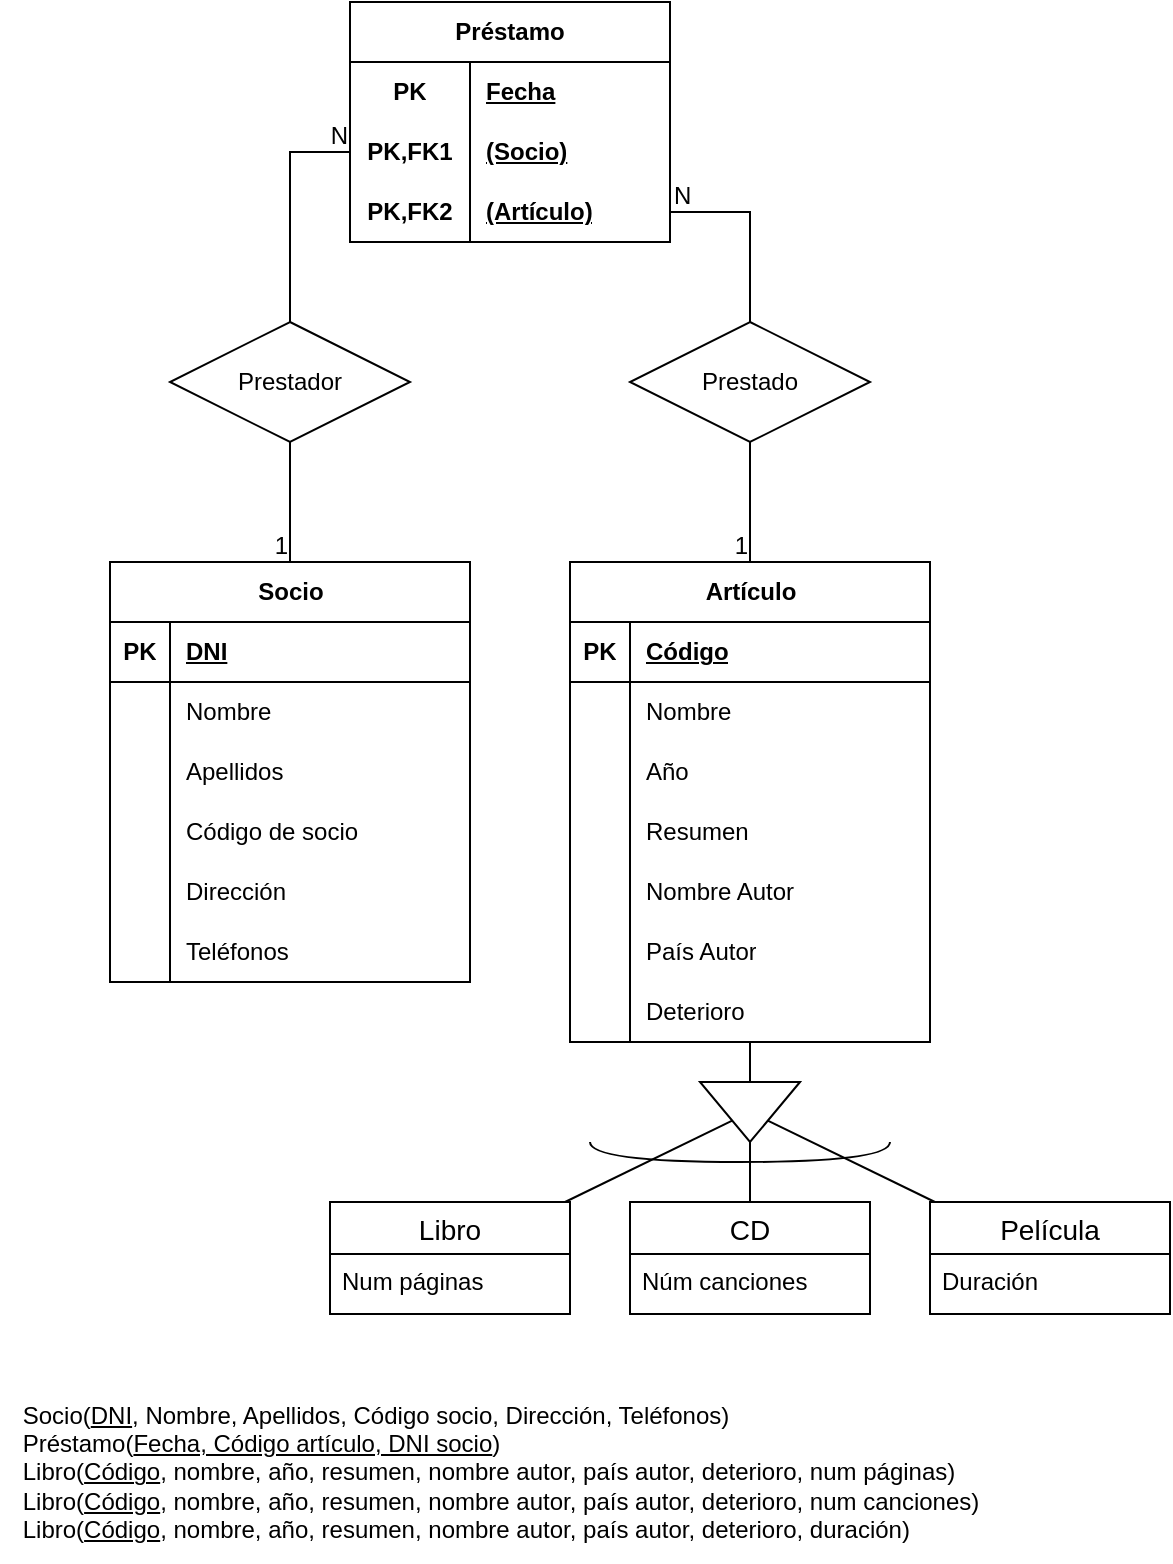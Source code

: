 <mxfile version="21.0.10" type="github">
  <diagram name="Pàgina-1" id="Pn0JQkNo0I3w2LSZuNBC">
    <mxGraphModel dx="1120" dy="484" grid="1" gridSize="10" guides="1" tooltips="1" connect="1" arrows="1" fold="1" page="1" pageScale="1" pageWidth="827" pageHeight="1169" math="0" shadow="0">
      <root>
        <mxCell id="0" />
        <mxCell id="1" parent="0" />
        <mxCell id="9F2lfe1ozfih3_Yw8Zg4-1" value="Socio" style="shape=table;startSize=30;container=1;collapsible=1;childLayout=tableLayout;fixedRows=1;rowLines=0;fontStyle=1;align=center;resizeLast=1;html=1;" parent="1" vertex="1">
          <mxGeometry x="110" y="350" width="180" height="210" as="geometry" />
        </mxCell>
        <mxCell id="9F2lfe1ozfih3_Yw8Zg4-2" value="" style="shape=tableRow;horizontal=0;startSize=0;swimlaneHead=0;swimlaneBody=0;fillColor=none;collapsible=0;dropTarget=0;points=[[0,0.5],[1,0.5]];portConstraint=eastwest;top=0;left=0;right=0;bottom=1;" parent="9F2lfe1ozfih3_Yw8Zg4-1" vertex="1">
          <mxGeometry y="30" width="180" height="30" as="geometry" />
        </mxCell>
        <mxCell id="9F2lfe1ozfih3_Yw8Zg4-3" value="PK" style="shape=partialRectangle;connectable=0;fillColor=none;top=0;left=0;bottom=0;right=0;fontStyle=1;overflow=hidden;whiteSpace=wrap;html=1;" parent="9F2lfe1ozfih3_Yw8Zg4-2" vertex="1">
          <mxGeometry width="30" height="30" as="geometry">
            <mxRectangle width="30" height="30" as="alternateBounds" />
          </mxGeometry>
        </mxCell>
        <mxCell id="9F2lfe1ozfih3_Yw8Zg4-4" value="DNI" style="shape=partialRectangle;connectable=0;fillColor=none;top=0;left=0;bottom=0;right=0;align=left;spacingLeft=6;fontStyle=5;overflow=hidden;whiteSpace=wrap;html=1;" parent="9F2lfe1ozfih3_Yw8Zg4-2" vertex="1">
          <mxGeometry x="30" width="150" height="30" as="geometry">
            <mxRectangle width="150" height="30" as="alternateBounds" />
          </mxGeometry>
        </mxCell>
        <mxCell id="9F2lfe1ozfih3_Yw8Zg4-5" value="" style="shape=tableRow;horizontal=0;startSize=0;swimlaneHead=0;swimlaneBody=0;fillColor=none;collapsible=0;dropTarget=0;points=[[0,0.5],[1,0.5]];portConstraint=eastwest;top=0;left=0;right=0;bottom=0;" parent="9F2lfe1ozfih3_Yw8Zg4-1" vertex="1">
          <mxGeometry y="60" width="180" height="30" as="geometry" />
        </mxCell>
        <mxCell id="9F2lfe1ozfih3_Yw8Zg4-6" value="" style="shape=partialRectangle;connectable=0;fillColor=none;top=0;left=0;bottom=0;right=0;editable=1;overflow=hidden;whiteSpace=wrap;html=1;" parent="9F2lfe1ozfih3_Yw8Zg4-5" vertex="1">
          <mxGeometry width="30" height="30" as="geometry">
            <mxRectangle width="30" height="30" as="alternateBounds" />
          </mxGeometry>
        </mxCell>
        <mxCell id="9F2lfe1ozfih3_Yw8Zg4-7" value="Nombre" style="shape=partialRectangle;connectable=0;fillColor=none;top=0;left=0;bottom=0;right=0;align=left;spacingLeft=6;overflow=hidden;whiteSpace=wrap;html=1;" parent="9F2lfe1ozfih3_Yw8Zg4-5" vertex="1">
          <mxGeometry x="30" width="150" height="30" as="geometry">
            <mxRectangle width="150" height="30" as="alternateBounds" />
          </mxGeometry>
        </mxCell>
        <mxCell id="9F2lfe1ozfih3_Yw8Zg4-8" value="" style="shape=tableRow;horizontal=0;startSize=0;swimlaneHead=0;swimlaneBody=0;fillColor=none;collapsible=0;dropTarget=0;points=[[0,0.5],[1,0.5]];portConstraint=eastwest;top=0;left=0;right=0;bottom=0;" parent="9F2lfe1ozfih3_Yw8Zg4-1" vertex="1">
          <mxGeometry y="90" width="180" height="30" as="geometry" />
        </mxCell>
        <mxCell id="9F2lfe1ozfih3_Yw8Zg4-9" value="" style="shape=partialRectangle;connectable=0;fillColor=none;top=0;left=0;bottom=0;right=0;editable=1;overflow=hidden;whiteSpace=wrap;html=1;" parent="9F2lfe1ozfih3_Yw8Zg4-8" vertex="1">
          <mxGeometry width="30" height="30" as="geometry">
            <mxRectangle width="30" height="30" as="alternateBounds" />
          </mxGeometry>
        </mxCell>
        <mxCell id="9F2lfe1ozfih3_Yw8Zg4-10" value="Apellidos" style="shape=partialRectangle;connectable=0;fillColor=none;top=0;left=0;bottom=0;right=0;align=left;spacingLeft=6;overflow=hidden;whiteSpace=wrap;html=1;" parent="9F2lfe1ozfih3_Yw8Zg4-8" vertex="1">
          <mxGeometry x="30" width="150" height="30" as="geometry">
            <mxRectangle width="150" height="30" as="alternateBounds" />
          </mxGeometry>
        </mxCell>
        <mxCell id="9F2lfe1ozfih3_Yw8Zg4-11" value="" style="shape=tableRow;horizontal=0;startSize=0;swimlaneHead=0;swimlaneBody=0;fillColor=none;collapsible=0;dropTarget=0;points=[[0,0.5],[1,0.5]];portConstraint=eastwest;top=0;left=0;right=0;bottom=0;" parent="9F2lfe1ozfih3_Yw8Zg4-1" vertex="1">
          <mxGeometry y="120" width="180" height="30" as="geometry" />
        </mxCell>
        <mxCell id="9F2lfe1ozfih3_Yw8Zg4-12" value="" style="shape=partialRectangle;connectable=0;fillColor=none;top=0;left=0;bottom=0;right=0;editable=1;overflow=hidden;whiteSpace=wrap;html=1;" parent="9F2lfe1ozfih3_Yw8Zg4-11" vertex="1">
          <mxGeometry width="30" height="30" as="geometry">
            <mxRectangle width="30" height="30" as="alternateBounds" />
          </mxGeometry>
        </mxCell>
        <mxCell id="9F2lfe1ozfih3_Yw8Zg4-13" value="Código de socio" style="shape=partialRectangle;connectable=0;fillColor=none;top=0;left=0;bottom=0;right=0;align=left;spacingLeft=6;overflow=hidden;whiteSpace=wrap;html=1;" parent="9F2lfe1ozfih3_Yw8Zg4-11" vertex="1">
          <mxGeometry x="30" width="150" height="30" as="geometry">
            <mxRectangle width="150" height="30" as="alternateBounds" />
          </mxGeometry>
        </mxCell>
        <mxCell id="9F2lfe1ozfih3_Yw8Zg4-14" value="" style="shape=tableRow;horizontal=0;startSize=0;swimlaneHead=0;swimlaneBody=0;fillColor=none;collapsible=0;dropTarget=0;points=[[0,0.5],[1,0.5]];portConstraint=eastwest;top=0;left=0;right=0;bottom=0;" parent="9F2lfe1ozfih3_Yw8Zg4-1" vertex="1">
          <mxGeometry y="150" width="180" height="30" as="geometry" />
        </mxCell>
        <mxCell id="9F2lfe1ozfih3_Yw8Zg4-15" value="" style="shape=partialRectangle;connectable=0;fillColor=none;top=0;left=0;bottom=0;right=0;editable=1;overflow=hidden;whiteSpace=wrap;html=1;" parent="9F2lfe1ozfih3_Yw8Zg4-14" vertex="1">
          <mxGeometry width="30" height="30" as="geometry">
            <mxRectangle width="30" height="30" as="alternateBounds" />
          </mxGeometry>
        </mxCell>
        <mxCell id="9F2lfe1ozfih3_Yw8Zg4-16" value="Dirección" style="shape=partialRectangle;connectable=0;fillColor=none;top=0;left=0;bottom=0;right=0;align=left;spacingLeft=6;overflow=hidden;whiteSpace=wrap;html=1;" parent="9F2lfe1ozfih3_Yw8Zg4-14" vertex="1">
          <mxGeometry x="30" width="150" height="30" as="geometry">
            <mxRectangle width="150" height="30" as="alternateBounds" />
          </mxGeometry>
        </mxCell>
        <mxCell id="9F2lfe1ozfih3_Yw8Zg4-17" value="" style="shape=tableRow;horizontal=0;startSize=0;swimlaneHead=0;swimlaneBody=0;fillColor=none;collapsible=0;dropTarget=0;points=[[0,0.5],[1,0.5]];portConstraint=eastwest;top=0;left=0;right=0;bottom=0;" parent="9F2lfe1ozfih3_Yw8Zg4-1" vertex="1">
          <mxGeometry y="180" width="180" height="30" as="geometry" />
        </mxCell>
        <mxCell id="9F2lfe1ozfih3_Yw8Zg4-18" value="" style="shape=partialRectangle;connectable=0;fillColor=none;top=0;left=0;bottom=0;right=0;editable=1;overflow=hidden;whiteSpace=wrap;html=1;" parent="9F2lfe1ozfih3_Yw8Zg4-17" vertex="1">
          <mxGeometry width="30" height="30" as="geometry">
            <mxRectangle width="30" height="30" as="alternateBounds" />
          </mxGeometry>
        </mxCell>
        <mxCell id="9F2lfe1ozfih3_Yw8Zg4-19" value="Teléfonos" style="shape=partialRectangle;connectable=0;fillColor=none;top=0;left=0;bottom=0;right=0;align=left;spacingLeft=6;overflow=hidden;whiteSpace=wrap;html=1;" parent="9F2lfe1ozfih3_Yw8Zg4-17" vertex="1">
          <mxGeometry x="30" width="150" height="30" as="geometry">
            <mxRectangle width="150" height="30" as="alternateBounds" />
          </mxGeometry>
        </mxCell>
        <mxCell id="9F2lfe1ozfih3_Yw8Zg4-20" value="Artículo" style="shape=table;startSize=30;container=1;collapsible=1;childLayout=tableLayout;fixedRows=1;rowLines=0;fontStyle=1;align=center;resizeLast=1;html=1;" parent="1" vertex="1">
          <mxGeometry x="340" y="350" width="180" height="240" as="geometry" />
        </mxCell>
        <mxCell id="9F2lfe1ozfih3_Yw8Zg4-21" value="" style="shape=tableRow;horizontal=0;startSize=0;swimlaneHead=0;swimlaneBody=0;fillColor=none;collapsible=0;dropTarget=0;points=[[0,0.5],[1,0.5]];portConstraint=eastwest;top=0;left=0;right=0;bottom=1;" parent="9F2lfe1ozfih3_Yw8Zg4-20" vertex="1">
          <mxGeometry y="30" width="180" height="30" as="geometry" />
        </mxCell>
        <mxCell id="9F2lfe1ozfih3_Yw8Zg4-22" value="PK" style="shape=partialRectangle;connectable=0;fillColor=none;top=0;left=0;bottom=0;right=0;fontStyle=1;overflow=hidden;whiteSpace=wrap;html=1;" parent="9F2lfe1ozfih3_Yw8Zg4-21" vertex="1">
          <mxGeometry width="30" height="30" as="geometry">
            <mxRectangle width="30" height="30" as="alternateBounds" />
          </mxGeometry>
        </mxCell>
        <mxCell id="9F2lfe1ozfih3_Yw8Zg4-23" value="Código" style="shape=partialRectangle;connectable=0;fillColor=none;top=0;left=0;bottom=0;right=0;align=left;spacingLeft=6;fontStyle=5;overflow=hidden;whiteSpace=wrap;html=1;" parent="9F2lfe1ozfih3_Yw8Zg4-21" vertex="1">
          <mxGeometry x="30" width="150" height="30" as="geometry">
            <mxRectangle width="150" height="30" as="alternateBounds" />
          </mxGeometry>
        </mxCell>
        <mxCell id="9F2lfe1ozfih3_Yw8Zg4-24" value="" style="shape=tableRow;horizontal=0;startSize=0;swimlaneHead=0;swimlaneBody=0;fillColor=none;collapsible=0;dropTarget=0;points=[[0,0.5],[1,0.5]];portConstraint=eastwest;top=0;left=0;right=0;bottom=0;" parent="9F2lfe1ozfih3_Yw8Zg4-20" vertex="1">
          <mxGeometry y="60" width="180" height="30" as="geometry" />
        </mxCell>
        <mxCell id="9F2lfe1ozfih3_Yw8Zg4-25" value="" style="shape=partialRectangle;connectable=0;fillColor=none;top=0;left=0;bottom=0;right=0;editable=1;overflow=hidden;whiteSpace=wrap;html=1;" parent="9F2lfe1ozfih3_Yw8Zg4-24" vertex="1">
          <mxGeometry width="30" height="30" as="geometry">
            <mxRectangle width="30" height="30" as="alternateBounds" />
          </mxGeometry>
        </mxCell>
        <mxCell id="9F2lfe1ozfih3_Yw8Zg4-26" value="Nombre" style="shape=partialRectangle;connectable=0;fillColor=none;top=0;left=0;bottom=0;right=0;align=left;spacingLeft=6;overflow=hidden;whiteSpace=wrap;html=1;" parent="9F2lfe1ozfih3_Yw8Zg4-24" vertex="1">
          <mxGeometry x="30" width="150" height="30" as="geometry">
            <mxRectangle width="150" height="30" as="alternateBounds" />
          </mxGeometry>
        </mxCell>
        <mxCell id="9F2lfe1ozfih3_Yw8Zg4-27" value="" style="shape=tableRow;horizontal=0;startSize=0;swimlaneHead=0;swimlaneBody=0;fillColor=none;collapsible=0;dropTarget=0;points=[[0,0.5],[1,0.5]];portConstraint=eastwest;top=0;left=0;right=0;bottom=0;" parent="9F2lfe1ozfih3_Yw8Zg4-20" vertex="1">
          <mxGeometry y="90" width="180" height="30" as="geometry" />
        </mxCell>
        <mxCell id="9F2lfe1ozfih3_Yw8Zg4-28" value="" style="shape=partialRectangle;connectable=0;fillColor=none;top=0;left=0;bottom=0;right=0;editable=1;overflow=hidden;whiteSpace=wrap;html=1;" parent="9F2lfe1ozfih3_Yw8Zg4-27" vertex="1">
          <mxGeometry width="30" height="30" as="geometry">
            <mxRectangle width="30" height="30" as="alternateBounds" />
          </mxGeometry>
        </mxCell>
        <mxCell id="9F2lfe1ozfih3_Yw8Zg4-29" value="Año" style="shape=partialRectangle;connectable=0;fillColor=none;top=0;left=0;bottom=0;right=0;align=left;spacingLeft=6;overflow=hidden;whiteSpace=wrap;html=1;" parent="9F2lfe1ozfih3_Yw8Zg4-27" vertex="1">
          <mxGeometry x="30" width="150" height="30" as="geometry">
            <mxRectangle width="150" height="30" as="alternateBounds" />
          </mxGeometry>
        </mxCell>
        <mxCell id="9F2lfe1ozfih3_Yw8Zg4-30" value="" style="shape=tableRow;horizontal=0;startSize=0;swimlaneHead=0;swimlaneBody=0;fillColor=none;collapsible=0;dropTarget=0;points=[[0,0.5],[1,0.5]];portConstraint=eastwest;top=0;left=0;right=0;bottom=0;" parent="9F2lfe1ozfih3_Yw8Zg4-20" vertex="1">
          <mxGeometry y="120" width="180" height="30" as="geometry" />
        </mxCell>
        <mxCell id="9F2lfe1ozfih3_Yw8Zg4-31" value="" style="shape=partialRectangle;connectable=0;fillColor=none;top=0;left=0;bottom=0;right=0;editable=1;overflow=hidden;whiteSpace=wrap;html=1;" parent="9F2lfe1ozfih3_Yw8Zg4-30" vertex="1">
          <mxGeometry width="30" height="30" as="geometry">
            <mxRectangle width="30" height="30" as="alternateBounds" />
          </mxGeometry>
        </mxCell>
        <mxCell id="9F2lfe1ozfih3_Yw8Zg4-32" value="Resumen" style="shape=partialRectangle;connectable=0;fillColor=none;top=0;left=0;bottom=0;right=0;align=left;spacingLeft=6;overflow=hidden;whiteSpace=wrap;html=1;" parent="9F2lfe1ozfih3_Yw8Zg4-30" vertex="1">
          <mxGeometry x="30" width="150" height="30" as="geometry">
            <mxRectangle width="150" height="30" as="alternateBounds" />
          </mxGeometry>
        </mxCell>
        <mxCell id="9F2lfe1ozfih3_Yw8Zg4-33" value="" style="shape=tableRow;horizontal=0;startSize=0;swimlaneHead=0;swimlaneBody=0;fillColor=none;collapsible=0;dropTarget=0;points=[[0,0.5],[1,0.5]];portConstraint=eastwest;top=0;left=0;right=0;bottom=0;" parent="9F2lfe1ozfih3_Yw8Zg4-20" vertex="1">
          <mxGeometry y="150" width="180" height="30" as="geometry" />
        </mxCell>
        <mxCell id="9F2lfe1ozfih3_Yw8Zg4-34" value="" style="shape=partialRectangle;connectable=0;fillColor=none;top=0;left=0;bottom=0;right=0;editable=1;overflow=hidden;whiteSpace=wrap;html=1;" parent="9F2lfe1ozfih3_Yw8Zg4-33" vertex="1">
          <mxGeometry width="30" height="30" as="geometry">
            <mxRectangle width="30" height="30" as="alternateBounds" />
          </mxGeometry>
        </mxCell>
        <mxCell id="9F2lfe1ozfih3_Yw8Zg4-35" value="Nombre Autor" style="shape=partialRectangle;connectable=0;fillColor=none;top=0;left=0;bottom=0;right=0;align=left;spacingLeft=6;overflow=hidden;whiteSpace=wrap;html=1;" parent="9F2lfe1ozfih3_Yw8Zg4-33" vertex="1">
          <mxGeometry x="30" width="150" height="30" as="geometry">
            <mxRectangle width="150" height="30" as="alternateBounds" />
          </mxGeometry>
        </mxCell>
        <mxCell id="9F2lfe1ozfih3_Yw8Zg4-36" value="" style="shape=tableRow;horizontal=0;startSize=0;swimlaneHead=0;swimlaneBody=0;fillColor=none;collapsible=0;dropTarget=0;points=[[0,0.5],[1,0.5]];portConstraint=eastwest;top=0;left=0;right=0;bottom=0;" parent="9F2lfe1ozfih3_Yw8Zg4-20" vertex="1">
          <mxGeometry y="180" width="180" height="30" as="geometry" />
        </mxCell>
        <mxCell id="9F2lfe1ozfih3_Yw8Zg4-37" value="" style="shape=partialRectangle;connectable=0;fillColor=none;top=0;left=0;bottom=0;right=0;editable=1;overflow=hidden;whiteSpace=wrap;html=1;" parent="9F2lfe1ozfih3_Yw8Zg4-36" vertex="1">
          <mxGeometry width="30" height="30" as="geometry">
            <mxRectangle width="30" height="30" as="alternateBounds" />
          </mxGeometry>
        </mxCell>
        <mxCell id="9F2lfe1ozfih3_Yw8Zg4-38" value="País Autor" style="shape=partialRectangle;connectable=0;fillColor=none;top=0;left=0;bottom=0;right=0;align=left;spacingLeft=6;overflow=hidden;whiteSpace=wrap;html=1;" parent="9F2lfe1ozfih3_Yw8Zg4-36" vertex="1">
          <mxGeometry x="30" width="150" height="30" as="geometry">
            <mxRectangle width="150" height="30" as="alternateBounds" />
          </mxGeometry>
        </mxCell>
        <mxCell id="9F2lfe1ozfih3_Yw8Zg4-56" value="" style="shape=tableRow;horizontal=0;startSize=0;swimlaneHead=0;swimlaneBody=0;fillColor=none;collapsible=0;dropTarget=0;points=[[0,0.5],[1,0.5]];portConstraint=eastwest;top=0;left=0;right=0;bottom=0;" parent="9F2lfe1ozfih3_Yw8Zg4-20" vertex="1">
          <mxGeometry y="210" width="180" height="30" as="geometry" />
        </mxCell>
        <mxCell id="9F2lfe1ozfih3_Yw8Zg4-57" value="" style="shape=partialRectangle;connectable=0;fillColor=none;top=0;left=0;bottom=0;right=0;editable=1;overflow=hidden;whiteSpace=wrap;html=1;" parent="9F2lfe1ozfih3_Yw8Zg4-56" vertex="1">
          <mxGeometry width="30" height="30" as="geometry">
            <mxRectangle width="30" height="30" as="alternateBounds" />
          </mxGeometry>
        </mxCell>
        <mxCell id="9F2lfe1ozfih3_Yw8Zg4-58" value="Deterioro" style="shape=partialRectangle;connectable=0;fillColor=none;top=0;left=0;bottom=0;right=0;align=left;spacingLeft=6;overflow=hidden;whiteSpace=wrap;html=1;" parent="9F2lfe1ozfih3_Yw8Zg4-56" vertex="1">
          <mxGeometry x="30" width="150" height="30" as="geometry">
            <mxRectangle width="150" height="30" as="alternateBounds" />
          </mxGeometry>
        </mxCell>
        <mxCell id="9F2lfe1ozfih3_Yw8Zg4-42" value="Libro" style="swimlane;fontStyle=0;childLayout=stackLayout;horizontal=1;startSize=26;horizontalStack=0;resizeParent=1;resizeParentMax=0;resizeLast=0;collapsible=1;marginBottom=0;align=center;fontSize=14;" parent="1" vertex="1">
          <mxGeometry x="220" y="670" width="120" height="56" as="geometry" />
        </mxCell>
        <mxCell id="9F2lfe1ozfih3_Yw8Zg4-43" value="Num páginas" style="text;strokeColor=none;fillColor=none;spacingLeft=4;spacingRight=4;overflow=hidden;rotatable=0;points=[[0,0.5],[1,0.5]];portConstraint=eastwest;fontSize=12;whiteSpace=wrap;html=1;" parent="9F2lfe1ozfih3_Yw8Zg4-42" vertex="1">
          <mxGeometry y="26" width="120" height="30" as="geometry" />
        </mxCell>
        <mxCell id="9F2lfe1ozfih3_Yw8Zg4-46" value="CD" style="swimlane;fontStyle=0;childLayout=stackLayout;horizontal=1;startSize=26;horizontalStack=0;resizeParent=1;resizeParentMax=0;resizeLast=0;collapsible=1;marginBottom=0;align=center;fontSize=14;" parent="1" vertex="1">
          <mxGeometry x="370" y="670" width="120" height="56" as="geometry" />
        </mxCell>
        <mxCell id="9F2lfe1ozfih3_Yw8Zg4-47" value="Núm canciones" style="text;strokeColor=none;fillColor=none;spacingLeft=4;spacingRight=4;overflow=hidden;rotatable=0;points=[[0,0.5],[1,0.5]];portConstraint=eastwest;fontSize=12;whiteSpace=wrap;html=1;" parent="9F2lfe1ozfih3_Yw8Zg4-46" vertex="1">
          <mxGeometry y="26" width="120" height="30" as="geometry" />
        </mxCell>
        <mxCell id="9F2lfe1ozfih3_Yw8Zg4-48" value="Película" style="swimlane;fontStyle=0;childLayout=stackLayout;horizontal=1;startSize=26;horizontalStack=0;resizeParent=1;resizeParentMax=0;resizeLast=0;collapsible=1;marginBottom=0;align=center;fontSize=14;" parent="1" vertex="1">
          <mxGeometry x="520" y="670" width="120" height="56" as="geometry" />
        </mxCell>
        <mxCell id="9F2lfe1ozfih3_Yw8Zg4-49" value="Duración" style="text;strokeColor=none;fillColor=none;spacingLeft=4;spacingRight=4;overflow=hidden;rotatable=0;points=[[0,0.5],[1,0.5]];portConstraint=eastwest;fontSize=12;whiteSpace=wrap;html=1;" parent="9F2lfe1ozfih3_Yw8Zg4-48" vertex="1">
          <mxGeometry y="26" width="120" height="30" as="geometry" />
        </mxCell>
        <mxCell id="9F2lfe1ozfih3_Yw8Zg4-50" value="" style="triangle;whiteSpace=wrap;html=1;rotation=90;" parent="1" vertex="1">
          <mxGeometry x="415" y="600" width="30" height="50" as="geometry" />
        </mxCell>
        <mxCell id="9F2lfe1ozfih3_Yw8Zg4-51" value="" style="endArrow=none;html=1;rounded=0;" parent="1" source="9F2lfe1ozfih3_Yw8Zg4-50" target="9F2lfe1ozfih3_Yw8Zg4-20" edge="1">
          <mxGeometry width="50" height="50" relative="1" as="geometry">
            <mxPoint x="240" y="690" as="sourcePoint" />
            <mxPoint x="290" y="640" as="targetPoint" />
          </mxGeometry>
        </mxCell>
        <mxCell id="9F2lfe1ozfih3_Yw8Zg4-52" value="" style="endArrow=none;html=1;rounded=0;" parent="1" source="9F2lfe1ozfih3_Yw8Zg4-42" target="9F2lfe1ozfih3_Yw8Zg4-50" edge="1">
          <mxGeometry width="50" height="50" relative="1" as="geometry">
            <mxPoint x="280" y="680" as="sourcePoint" />
            <mxPoint x="330" y="630" as="targetPoint" />
          </mxGeometry>
        </mxCell>
        <mxCell id="9F2lfe1ozfih3_Yw8Zg4-53" value="" style="endArrow=none;html=1;rounded=0;" parent="1" source="9F2lfe1ozfih3_Yw8Zg4-50" target="9F2lfe1ozfih3_Yw8Zg4-46" edge="1">
          <mxGeometry width="50" height="50" relative="1" as="geometry">
            <mxPoint x="240" y="670" as="sourcePoint" />
            <mxPoint x="290" y="620" as="targetPoint" />
          </mxGeometry>
        </mxCell>
        <mxCell id="9F2lfe1ozfih3_Yw8Zg4-54" value="" style="endArrow=none;html=1;rounded=0;" parent="1" source="9F2lfe1ozfih3_Yw8Zg4-50" target="9F2lfe1ozfih3_Yw8Zg4-48" edge="1">
          <mxGeometry width="50" height="50" relative="1" as="geometry">
            <mxPoint x="540" y="630" as="sourcePoint" />
            <mxPoint x="590" y="580" as="targetPoint" />
          </mxGeometry>
        </mxCell>
        <mxCell id="9F2lfe1ozfih3_Yw8Zg4-55" value="" style="shape=requiredInterface;html=1;verticalLabelPosition=bottom;sketch=0;rotation=90;" parent="1" vertex="1">
          <mxGeometry x="420" y="570" width="10" height="150" as="geometry" />
        </mxCell>
        <mxCell id="9F2lfe1ozfih3_Yw8Zg4-91" value="Préstamo" style="shape=table;startSize=30;container=1;collapsible=1;childLayout=tableLayout;fixedRows=1;rowLines=0;fontStyle=1;align=center;resizeLast=1;html=1;whiteSpace=wrap;" parent="1" vertex="1">
          <mxGeometry x="230" y="70" width="160" height="120" as="geometry" />
        </mxCell>
        <mxCell id="9F2lfe1ozfih3_Yw8Zg4-92" value="" style="shape=tableRow;horizontal=0;startSize=0;swimlaneHead=0;swimlaneBody=0;fillColor=none;collapsible=0;dropTarget=0;points=[[0,0.5],[1,0.5]];portConstraint=eastwest;top=0;left=0;right=0;bottom=0;html=1;" parent="9F2lfe1ozfih3_Yw8Zg4-91" vertex="1">
          <mxGeometry y="30" width="160" height="30" as="geometry" />
        </mxCell>
        <mxCell id="9F2lfe1ozfih3_Yw8Zg4-93" value="PK" style="shape=partialRectangle;connectable=0;fillColor=none;top=0;left=0;bottom=0;right=0;fontStyle=1;overflow=hidden;html=1;whiteSpace=wrap;" parent="9F2lfe1ozfih3_Yw8Zg4-92" vertex="1">
          <mxGeometry width="60" height="30" as="geometry">
            <mxRectangle width="60" height="30" as="alternateBounds" />
          </mxGeometry>
        </mxCell>
        <mxCell id="9F2lfe1ozfih3_Yw8Zg4-94" value="Fecha" style="shape=partialRectangle;connectable=0;fillColor=none;top=0;left=0;bottom=0;right=0;align=left;spacingLeft=6;fontStyle=5;overflow=hidden;html=1;whiteSpace=wrap;" parent="9F2lfe1ozfih3_Yw8Zg4-92" vertex="1">
          <mxGeometry x="60" width="100" height="30" as="geometry">
            <mxRectangle width="100" height="30" as="alternateBounds" />
          </mxGeometry>
        </mxCell>
        <mxCell id="9F2lfe1ozfih3_Yw8Zg4-104" value="" style="shape=tableRow;horizontal=0;startSize=0;swimlaneHead=0;swimlaneBody=0;fillColor=none;collapsible=0;dropTarget=0;points=[[0,0.5],[1,0.5]];portConstraint=eastwest;top=0;left=0;right=0;bottom=0;html=1;" parent="9F2lfe1ozfih3_Yw8Zg4-91" vertex="1">
          <mxGeometry y="60" width="160" height="30" as="geometry" />
        </mxCell>
        <mxCell id="9F2lfe1ozfih3_Yw8Zg4-105" value="PK,FK1" style="shape=partialRectangle;connectable=0;fillColor=none;top=0;left=0;bottom=0;right=0;fontStyle=1;overflow=hidden;html=1;whiteSpace=wrap;" parent="9F2lfe1ozfih3_Yw8Zg4-104" vertex="1">
          <mxGeometry width="60" height="30" as="geometry">
            <mxRectangle width="60" height="30" as="alternateBounds" />
          </mxGeometry>
        </mxCell>
        <mxCell id="9F2lfe1ozfih3_Yw8Zg4-106" value="(Socio)" style="shape=partialRectangle;connectable=0;fillColor=none;top=0;left=0;bottom=0;right=0;align=left;spacingLeft=6;fontStyle=5;overflow=hidden;html=1;whiteSpace=wrap;" parent="9F2lfe1ozfih3_Yw8Zg4-104" vertex="1">
          <mxGeometry x="60" width="100" height="30" as="geometry">
            <mxRectangle width="100" height="30" as="alternateBounds" />
          </mxGeometry>
        </mxCell>
        <mxCell id="9F2lfe1ozfih3_Yw8Zg4-95" value="" style="shape=tableRow;horizontal=0;startSize=0;swimlaneHead=0;swimlaneBody=0;fillColor=none;collapsible=0;dropTarget=0;points=[[0,0.5],[1,0.5]];portConstraint=eastwest;top=0;left=0;right=0;bottom=1;html=1;" parent="9F2lfe1ozfih3_Yw8Zg4-91" vertex="1">
          <mxGeometry y="90" width="160" height="30" as="geometry" />
        </mxCell>
        <mxCell id="9F2lfe1ozfih3_Yw8Zg4-96" value="PK,FK2" style="shape=partialRectangle;connectable=0;fillColor=none;top=0;left=0;bottom=0;right=0;fontStyle=1;overflow=hidden;html=1;whiteSpace=wrap;" parent="9F2lfe1ozfih3_Yw8Zg4-95" vertex="1">
          <mxGeometry width="60" height="30" as="geometry">
            <mxRectangle width="60" height="30" as="alternateBounds" />
          </mxGeometry>
        </mxCell>
        <mxCell id="9F2lfe1ozfih3_Yw8Zg4-97" value="(Artículo)" style="shape=partialRectangle;connectable=0;fillColor=none;top=0;left=0;bottom=0;right=0;align=left;spacingLeft=6;fontStyle=5;overflow=hidden;html=1;whiteSpace=wrap;" parent="9F2lfe1ozfih3_Yw8Zg4-95" vertex="1">
          <mxGeometry x="60" width="100" height="30" as="geometry">
            <mxRectangle width="100" height="30" as="alternateBounds" />
          </mxGeometry>
        </mxCell>
        <mxCell id="9F2lfe1ozfih3_Yw8Zg4-107" value="Prestador" style="shape=rhombus;perimeter=rhombusPerimeter;whiteSpace=wrap;html=1;align=center;" parent="1" vertex="1">
          <mxGeometry x="140" y="230" width="120" height="60" as="geometry" />
        </mxCell>
        <mxCell id="9F2lfe1ozfih3_Yw8Zg4-108" value="Prestado" style="shape=rhombus;perimeter=rhombusPerimeter;whiteSpace=wrap;html=1;align=center;" parent="1" vertex="1">
          <mxGeometry x="370" y="230" width="120" height="60" as="geometry" />
        </mxCell>
        <mxCell id="9F2lfe1ozfih3_Yw8Zg4-109" value="" style="endArrow=none;html=1;rounded=0;entryX=0;entryY=0.5;entryDx=0;entryDy=0;exitX=0.5;exitY=0;exitDx=0;exitDy=0;" parent="1" source="9F2lfe1ozfih3_Yw8Zg4-107" target="9F2lfe1ozfih3_Yw8Zg4-104" edge="1">
          <mxGeometry relative="1" as="geometry">
            <mxPoint x="20" y="160" as="sourcePoint" />
            <mxPoint x="180" y="160" as="targetPoint" />
            <Array as="points">
              <mxPoint x="200" y="145" />
            </Array>
          </mxGeometry>
        </mxCell>
        <mxCell id="9F2lfe1ozfih3_Yw8Zg4-111" value="N" style="resizable=0;html=1;whiteSpace=wrap;align=right;verticalAlign=bottom;" parent="9F2lfe1ozfih3_Yw8Zg4-109" connectable="0" vertex="1">
          <mxGeometry x="1" relative="1" as="geometry" />
        </mxCell>
        <mxCell id="9F2lfe1ozfih3_Yw8Zg4-112" value="" style="endArrow=none;html=1;rounded=0;exitX=1;exitY=0.5;exitDx=0;exitDy=0;" parent="1" source="9F2lfe1ozfih3_Yw8Zg4-95" target="9F2lfe1ozfih3_Yw8Zg4-108" edge="1">
          <mxGeometry relative="1" as="geometry">
            <mxPoint x="540" y="140" as="sourcePoint" />
            <mxPoint x="700" y="140" as="targetPoint" />
            <Array as="points">
              <mxPoint x="430" y="175" />
            </Array>
          </mxGeometry>
        </mxCell>
        <mxCell id="9F2lfe1ozfih3_Yw8Zg4-113" value="N" style="resizable=0;html=1;whiteSpace=wrap;align=left;verticalAlign=bottom;" parent="9F2lfe1ozfih3_Yw8Zg4-112" connectable="0" vertex="1">
          <mxGeometry x="-1" relative="1" as="geometry" />
        </mxCell>
        <mxCell id="9F2lfe1ozfih3_Yw8Zg4-115" value="" style="endArrow=none;html=1;rounded=0;" parent="1" source="9F2lfe1ozfih3_Yw8Zg4-107" target="9F2lfe1ozfih3_Yw8Zg4-1" edge="1">
          <mxGeometry relative="1" as="geometry">
            <mxPoint x="180" y="330" as="sourcePoint" />
            <mxPoint x="340" y="330" as="targetPoint" />
          </mxGeometry>
        </mxCell>
        <mxCell id="9F2lfe1ozfih3_Yw8Zg4-116" value="1" style="resizable=0;html=1;whiteSpace=wrap;align=right;verticalAlign=bottom;" parent="9F2lfe1ozfih3_Yw8Zg4-115" connectable="0" vertex="1">
          <mxGeometry x="1" relative="1" as="geometry" />
        </mxCell>
        <mxCell id="9F2lfe1ozfih3_Yw8Zg4-117" value="" style="endArrow=none;html=1;rounded=0;" parent="1" source="9F2lfe1ozfih3_Yw8Zg4-108" target="9F2lfe1ozfih3_Yw8Zg4-20" edge="1">
          <mxGeometry relative="1" as="geometry">
            <mxPoint x="310" y="300" as="sourcePoint" />
            <mxPoint x="470" y="300" as="targetPoint" />
          </mxGeometry>
        </mxCell>
        <mxCell id="9F2lfe1ozfih3_Yw8Zg4-118" value="1" style="resizable=0;html=1;whiteSpace=wrap;align=right;verticalAlign=bottom;" parent="9F2lfe1ozfih3_Yw8Zg4-117" connectable="0" vertex="1">
          <mxGeometry x="1" relative="1" as="geometry" />
        </mxCell>
        <mxCell id="7BpCtrXZkVxMCLQ6J5Bg-1" value="&lt;div style=&quot;text-align: left;&quot;&gt;&lt;span style=&quot;background-color: initial;&quot;&gt;Socio(&lt;/span&gt;&lt;u style=&quot;background-color: initial;&quot;&gt;DNI&lt;/u&gt;&lt;span style=&quot;background-color: initial;&quot;&gt;, Nombre, Apellidos, Código socio, Dirección, Teléfonos)&lt;/span&gt;&lt;/div&gt;&lt;div style=&quot;text-align: left;&quot;&gt;Préstamo(&lt;u&gt;Fecha, Código artículo, DNI socio&lt;/u&gt;)&lt;/div&gt;&lt;div style=&quot;text-align: left;&quot;&gt;Libro(&lt;u&gt;Código&lt;/u&gt;, nombre, año, resumen, nombre autor, país autor, deterioro, num páginas)&lt;/div&gt;&lt;div style=&quot;text-align: left;&quot;&gt;Libro(&lt;u&gt;Código&lt;/u&gt;, nombre, año, resumen, nombre autor, país autor, deterioro, num canciones)&lt;br&gt;&lt;/div&gt;&lt;div style=&quot;text-align: left;&quot;&gt;Libro(&lt;u&gt;Código&lt;/u&gt;, nombre, año, resumen, nombre autor, país autor, deterioro, duración)&lt;br&gt;&lt;/div&gt;" style="text;html=1;align=center;verticalAlign=middle;resizable=0;points=[];autosize=1;strokeColor=none;fillColor=none;" vertex="1" parent="1">
          <mxGeometry x="55" y="760" width="500" height="90" as="geometry" />
        </mxCell>
      </root>
    </mxGraphModel>
  </diagram>
</mxfile>
